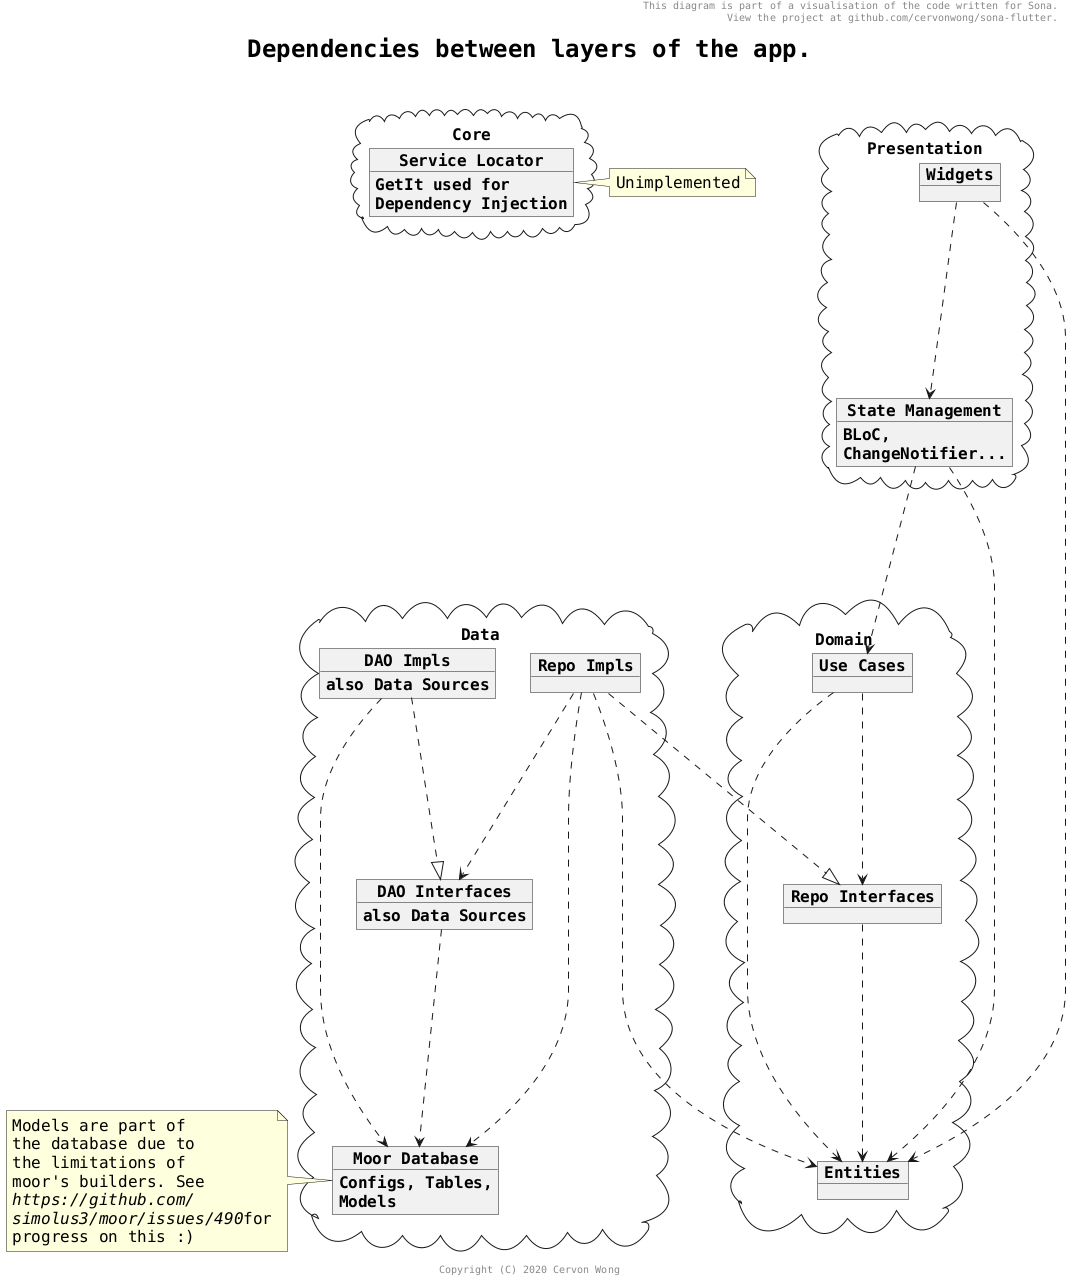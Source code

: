 @startuml

skinparam wrapWidth 200
skinparam maxMessageSize 100
skinparam defaultFontName Monospaced
skinparam defaultFontSize 16
skinparam arrowFontSize 12
skinparam objectFontStyle bold
skinparam titleFontSize 24
skinparam titleFontStyle bold
skinparam shadowing false

header This diagram is part of a visualisation of the code written for Sona.\n View the project at github.com/cervonwong/sona-flutter.
title Dependencies between layers of the app.\n
footer Copyright (C) 2020 Cervon Wong

package Presentation <<Cloud>> {
	object "Widgets" as w
    object "State Management" as s {
    	BLoC, ChangeNotifier...
    }
}

package Domain <<Cloud>> {
	object "Use Cases" as u
	object "Entities" as e
	object "Repo Interfaces" as ir
}

package Data <<Cloud>> {
	object "Repo Impls" as ri
    object "DAO Impls" AS di {
    	also Data Sources
    }
    object "DAO Interfaces" as id {
    	also Data Sources
    }
    object "Moor Database" as db {
    	Configs, Tables, Models
    }
}

package Core <<Cloud>> {
	object "Service Locator" as sl {
    	GetIt used for Dependency Injection
    }
}

w  ....>  s
w  ....>  e
s  ....>  u
s  ....>  e
u  ....>  e
u  ....>  ir
ir ....>  e
ri ....|> ir
ri ....>  id
ri ....>  db
ri ....>  e
di ....>  db
di ....|> id
id ....> db

note right of sl
	Unimplemented
end note

note left of db
	Models are part of the database due to the limitations of moor's builders. See <i>https://github.com/ simolus3/moor/issues/490</i>for progress on this :)
end note

@enduml
